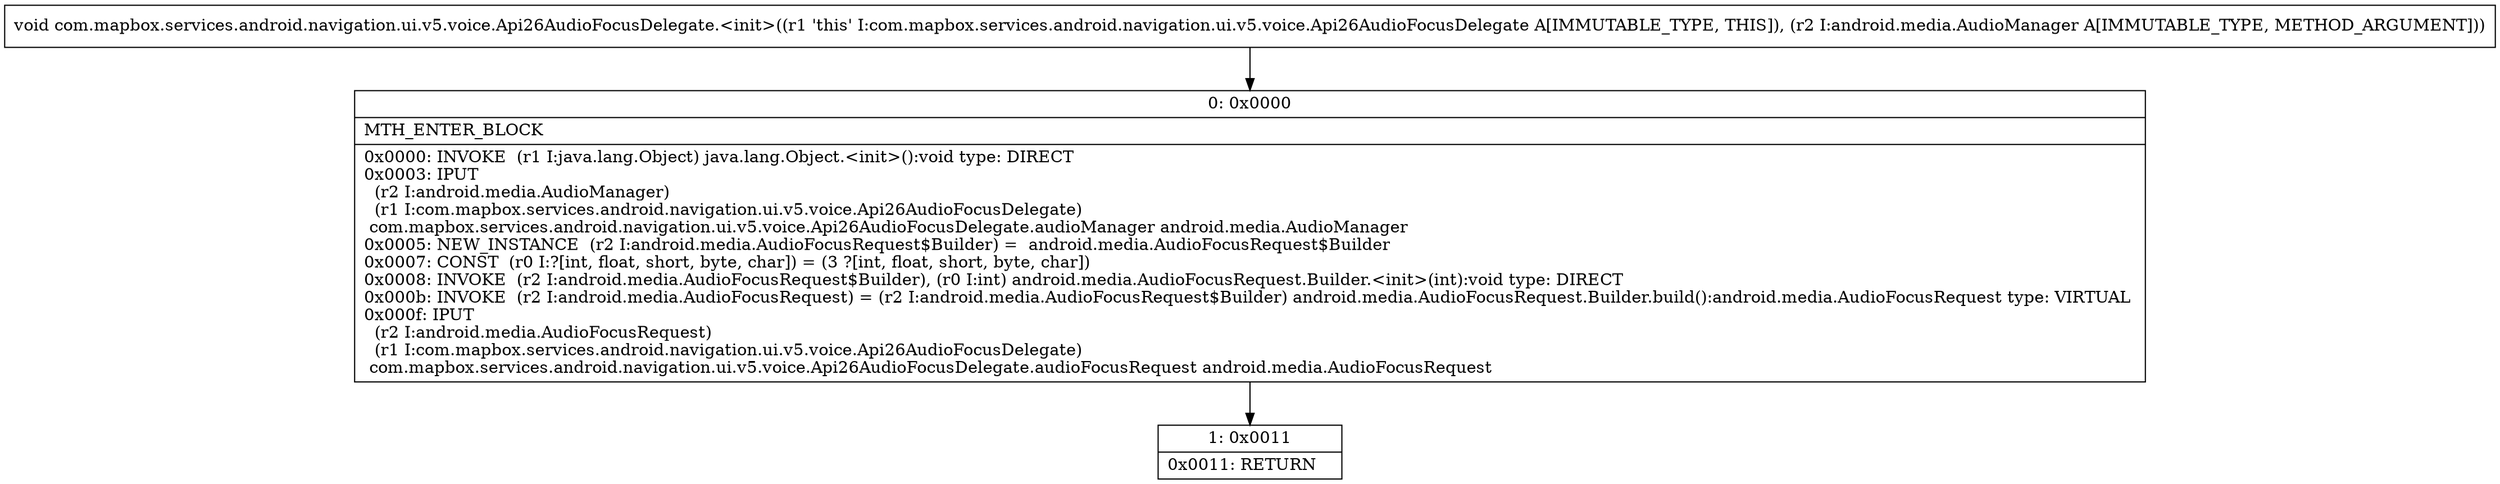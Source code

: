 digraph "CFG forcom.mapbox.services.android.navigation.ui.v5.voice.Api26AudioFocusDelegate.\<init\>(Landroid\/media\/AudioManager;)V" {
Node_0 [shape=record,label="{0\:\ 0x0000|MTH_ENTER_BLOCK\l|0x0000: INVOKE  (r1 I:java.lang.Object) java.lang.Object.\<init\>():void type: DIRECT \l0x0003: IPUT  \l  (r2 I:android.media.AudioManager)\l  (r1 I:com.mapbox.services.android.navigation.ui.v5.voice.Api26AudioFocusDelegate)\l com.mapbox.services.android.navigation.ui.v5.voice.Api26AudioFocusDelegate.audioManager android.media.AudioManager \l0x0005: NEW_INSTANCE  (r2 I:android.media.AudioFocusRequest$Builder) =  android.media.AudioFocusRequest$Builder \l0x0007: CONST  (r0 I:?[int, float, short, byte, char]) = (3 ?[int, float, short, byte, char]) \l0x0008: INVOKE  (r2 I:android.media.AudioFocusRequest$Builder), (r0 I:int) android.media.AudioFocusRequest.Builder.\<init\>(int):void type: DIRECT \l0x000b: INVOKE  (r2 I:android.media.AudioFocusRequest) = (r2 I:android.media.AudioFocusRequest$Builder) android.media.AudioFocusRequest.Builder.build():android.media.AudioFocusRequest type: VIRTUAL \l0x000f: IPUT  \l  (r2 I:android.media.AudioFocusRequest)\l  (r1 I:com.mapbox.services.android.navigation.ui.v5.voice.Api26AudioFocusDelegate)\l com.mapbox.services.android.navigation.ui.v5.voice.Api26AudioFocusDelegate.audioFocusRequest android.media.AudioFocusRequest \l}"];
Node_1 [shape=record,label="{1\:\ 0x0011|0x0011: RETURN   \l}"];
MethodNode[shape=record,label="{void com.mapbox.services.android.navigation.ui.v5.voice.Api26AudioFocusDelegate.\<init\>((r1 'this' I:com.mapbox.services.android.navigation.ui.v5.voice.Api26AudioFocusDelegate A[IMMUTABLE_TYPE, THIS]), (r2 I:android.media.AudioManager A[IMMUTABLE_TYPE, METHOD_ARGUMENT])) }"];
MethodNode -> Node_0;
Node_0 -> Node_1;
}

